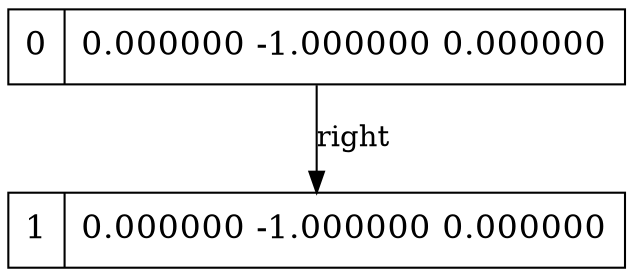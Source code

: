 digraph g { graph []; node [ fontsize="16" shape = "ellipse"]; edge [];"node0" [ label = "0 | 0.000000 -1.000000 0.000000 " shape = "record" ];"node1" [ label = "1 | 0.000000 -1.000000 0.000000 " shape = "record" ];"node0"-> "node1" [ label = "right"];}